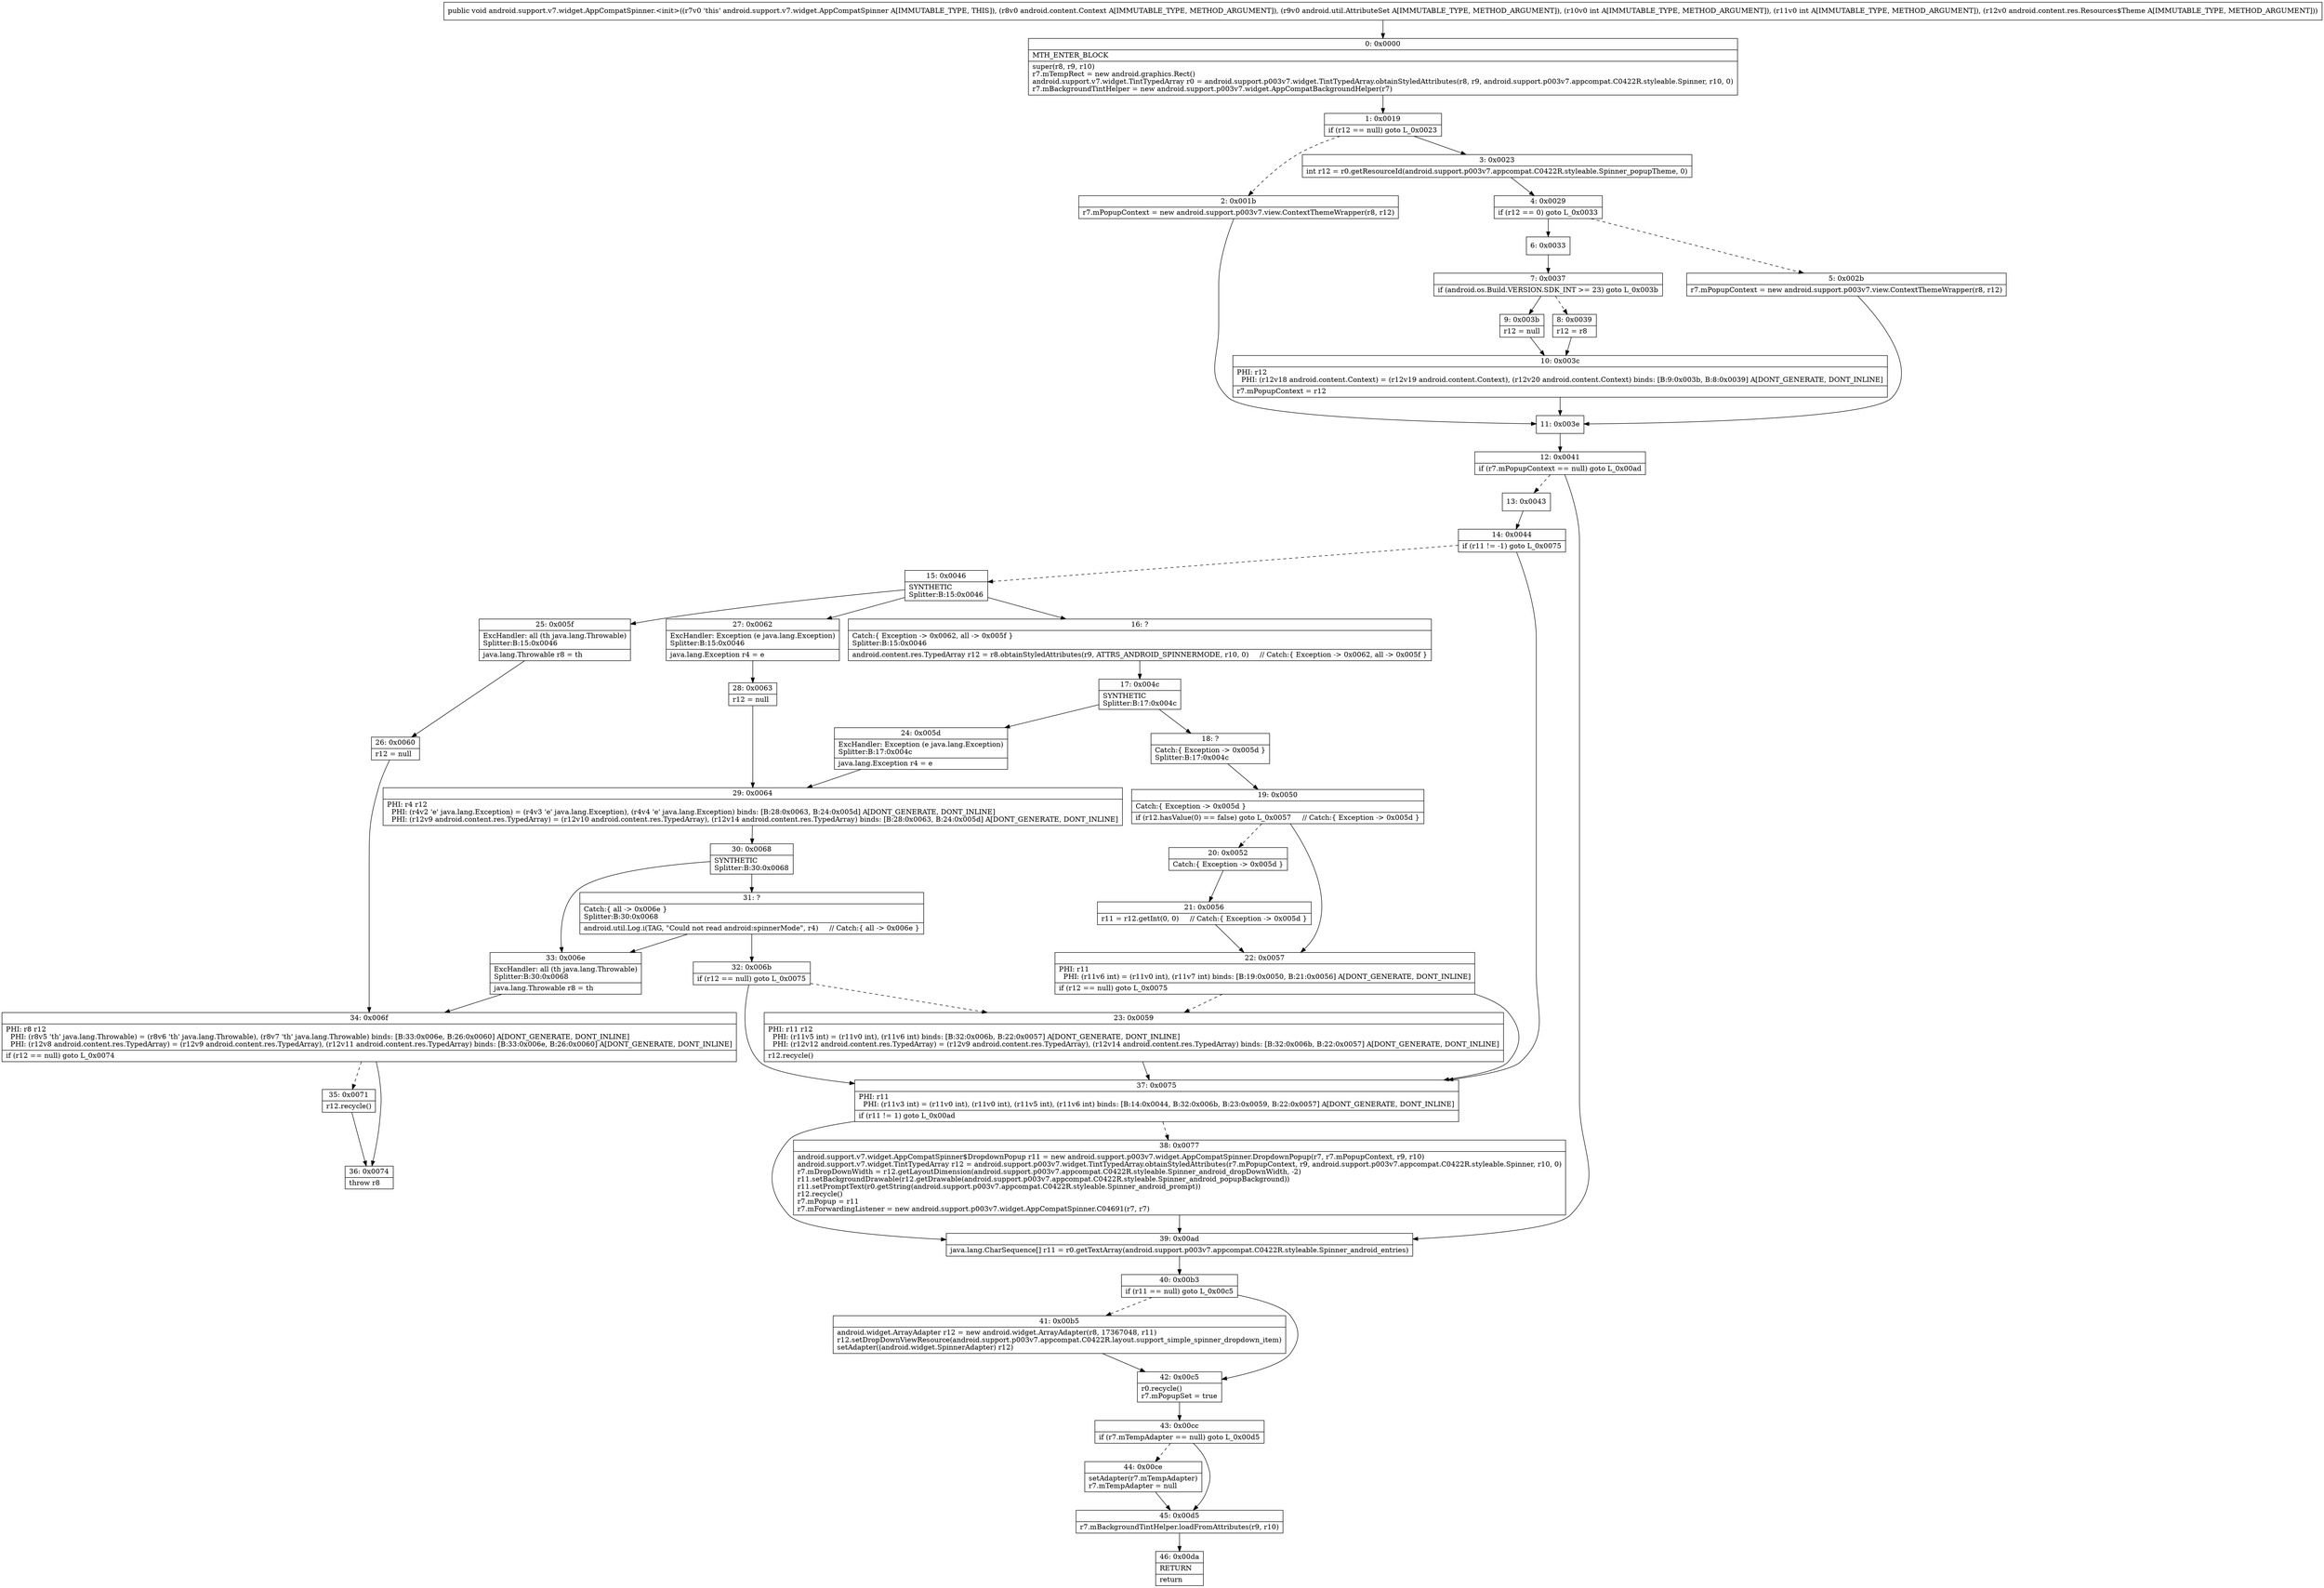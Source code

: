 digraph "CFG forandroid.support.v7.widget.AppCompatSpinner.\<init\>(Landroid\/content\/Context;Landroid\/util\/AttributeSet;IILandroid\/content\/res\/Resources$Theme;)V" {
Node_0 [shape=record,label="{0\:\ 0x0000|MTH_ENTER_BLOCK\l|super(r8, r9, r10)\lr7.mTempRect = new android.graphics.Rect()\landroid.support.v7.widget.TintTypedArray r0 = android.support.p003v7.widget.TintTypedArray.obtainStyledAttributes(r8, r9, android.support.p003v7.appcompat.C0422R.styleable.Spinner, r10, 0)\lr7.mBackgroundTintHelper = new android.support.p003v7.widget.AppCompatBackgroundHelper(r7)\l}"];
Node_1 [shape=record,label="{1\:\ 0x0019|if (r12 == null) goto L_0x0023\l}"];
Node_2 [shape=record,label="{2\:\ 0x001b|r7.mPopupContext = new android.support.p003v7.view.ContextThemeWrapper(r8, r12)\l}"];
Node_3 [shape=record,label="{3\:\ 0x0023|int r12 = r0.getResourceId(android.support.p003v7.appcompat.C0422R.styleable.Spinner_popupTheme, 0)\l}"];
Node_4 [shape=record,label="{4\:\ 0x0029|if (r12 == 0) goto L_0x0033\l}"];
Node_5 [shape=record,label="{5\:\ 0x002b|r7.mPopupContext = new android.support.p003v7.view.ContextThemeWrapper(r8, r12)\l}"];
Node_6 [shape=record,label="{6\:\ 0x0033}"];
Node_7 [shape=record,label="{7\:\ 0x0037|if (android.os.Build.VERSION.SDK_INT \>= 23) goto L_0x003b\l}"];
Node_8 [shape=record,label="{8\:\ 0x0039|r12 = r8\l}"];
Node_9 [shape=record,label="{9\:\ 0x003b|r12 = null\l}"];
Node_10 [shape=record,label="{10\:\ 0x003c|PHI: r12 \l  PHI: (r12v18 android.content.Context) = (r12v19 android.content.Context), (r12v20 android.content.Context) binds: [B:9:0x003b, B:8:0x0039] A[DONT_GENERATE, DONT_INLINE]\l|r7.mPopupContext = r12\l}"];
Node_11 [shape=record,label="{11\:\ 0x003e}"];
Node_12 [shape=record,label="{12\:\ 0x0041|if (r7.mPopupContext == null) goto L_0x00ad\l}"];
Node_13 [shape=record,label="{13\:\ 0x0043}"];
Node_14 [shape=record,label="{14\:\ 0x0044|if (r11 != \-1) goto L_0x0075\l}"];
Node_15 [shape=record,label="{15\:\ 0x0046|SYNTHETIC\lSplitter:B:15:0x0046\l}"];
Node_16 [shape=record,label="{16\:\ ?|Catch:\{ Exception \-\> 0x0062, all \-\> 0x005f \}\lSplitter:B:15:0x0046\l|android.content.res.TypedArray r12 = r8.obtainStyledAttributes(r9, ATTRS_ANDROID_SPINNERMODE, r10, 0)     \/\/ Catch:\{ Exception \-\> 0x0062, all \-\> 0x005f \}\l}"];
Node_17 [shape=record,label="{17\:\ 0x004c|SYNTHETIC\lSplitter:B:17:0x004c\l}"];
Node_18 [shape=record,label="{18\:\ ?|Catch:\{ Exception \-\> 0x005d \}\lSplitter:B:17:0x004c\l}"];
Node_19 [shape=record,label="{19\:\ 0x0050|Catch:\{ Exception \-\> 0x005d \}\l|if (r12.hasValue(0) == false) goto L_0x0057     \/\/ Catch:\{ Exception \-\> 0x005d \}\l}"];
Node_20 [shape=record,label="{20\:\ 0x0052|Catch:\{ Exception \-\> 0x005d \}\l}"];
Node_21 [shape=record,label="{21\:\ 0x0056|r11 = r12.getInt(0, 0)     \/\/ Catch:\{ Exception \-\> 0x005d \}\l}"];
Node_22 [shape=record,label="{22\:\ 0x0057|PHI: r11 \l  PHI: (r11v6 int) = (r11v0 int), (r11v7 int) binds: [B:19:0x0050, B:21:0x0056] A[DONT_GENERATE, DONT_INLINE]\l|if (r12 == null) goto L_0x0075\l}"];
Node_23 [shape=record,label="{23\:\ 0x0059|PHI: r11 r12 \l  PHI: (r11v5 int) = (r11v0 int), (r11v6 int) binds: [B:32:0x006b, B:22:0x0057] A[DONT_GENERATE, DONT_INLINE]\l  PHI: (r12v12 android.content.res.TypedArray) = (r12v9 android.content.res.TypedArray), (r12v14 android.content.res.TypedArray) binds: [B:32:0x006b, B:22:0x0057] A[DONT_GENERATE, DONT_INLINE]\l|r12.recycle()\l}"];
Node_24 [shape=record,label="{24\:\ 0x005d|ExcHandler: Exception (e java.lang.Exception)\lSplitter:B:17:0x004c\l|java.lang.Exception r4 = e\l}"];
Node_25 [shape=record,label="{25\:\ 0x005f|ExcHandler: all (th java.lang.Throwable)\lSplitter:B:15:0x0046\l|java.lang.Throwable r8 = th\l}"];
Node_26 [shape=record,label="{26\:\ 0x0060|r12 = null\l}"];
Node_27 [shape=record,label="{27\:\ 0x0062|ExcHandler: Exception (e java.lang.Exception)\lSplitter:B:15:0x0046\l|java.lang.Exception r4 = e\l}"];
Node_28 [shape=record,label="{28\:\ 0x0063|r12 = null\l}"];
Node_29 [shape=record,label="{29\:\ 0x0064|PHI: r4 r12 \l  PHI: (r4v2 'e' java.lang.Exception) = (r4v3 'e' java.lang.Exception), (r4v4 'e' java.lang.Exception) binds: [B:28:0x0063, B:24:0x005d] A[DONT_GENERATE, DONT_INLINE]\l  PHI: (r12v9 android.content.res.TypedArray) = (r12v10 android.content.res.TypedArray), (r12v14 android.content.res.TypedArray) binds: [B:28:0x0063, B:24:0x005d] A[DONT_GENERATE, DONT_INLINE]\l}"];
Node_30 [shape=record,label="{30\:\ 0x0068|SYNTHETIC\lSplitter:B:30:0x0068\l}"];
Node_31 [shape=record,label="{31\:\ ?|Catch:\{ all \-\> 0x006e \}\lSplitter:B:30:0x0068\l|android.util.Log.i(TAG, \"Could not read android:spinnerMode\", r4)     \/\/ Catch:\{ all \-\> 0x006e \}\l}"];
Node_32 [shape=record,label="{32\:\ 0x006b|if (r12 == null) goto L_0x0075\l}"];
Node_33 [shape=record,label="{33\:\ 0x006e|ExcHandler: all (th java.lang.Throwable)\lSplitter:B:30:0x0068\l|java.lang.Throwable r8 = th\l}"];
Node_34 [shape=record,label="{34\:\ 0x006f|PHI: r8 r12 \l  PHI: (r8v5 'th' java.lang.Throwable) = (r8v6 'th' java.lang.Throwable), (r8v7 'th' java.lang.Throwable) binds: [B:33:0x006e, B:26:0x0060] A[DONT_GENERATE, DONT_INLINE]\l  PHI: (r12v8 android.content.res.TypedArray) = (r12v9 android.content.res.TypedArray), (r12v11 android.content.res.TypedArray) binds: [B:33:0x006e, B:26:0x0060] A[DONT_GENERATE, DONT_INLINE]\l|if (r12 == null) goto L_0x0074\l}"];
Node_35 [shape=record,label="{35\:\ 0x0071|r12.recycle()\l}"];
Node_36 [shape=record,label="{36\:\ 0x0074|throw r8\l}"];
Node_37 [shape=record,label="{37\:\ 0x0075|PHI: r11 \l  PHI: (r11v3 int) = (r11v0 int), (r11v0 int), (r11v5 int), (r11v6 int) binds: [B:14:0x0044, B:32:0x006b, B:23:0x0059, B:22:0x0057] A[DONT_GENERATE, DONT_INLINE]\l|if (r11 != 1) goto L_0x00ad\l}"];
Node_38 [shape=record,label="{38\:\ 0x0077|android.support.v7.widget.AppCompatSpinner$DropdownPopup r11 = new android.support.p003v7.widget.AppCompatSpinner.DropdownPopup(r7, r7.mPopupContext, r9, r10)\landroid.support.v7.widget.TintTypedArray r12 = android.support.p003v7.widget.TintTypedArray.obtainStyledAttributes(r7.mPopupContext, r9, android.support.p003v7.appcompat.C0422R.styleable.Spinner, r10, 0)\lr7.mDropDownWidth = r12.getLayoutDimension(android.support.p003v7.appcompat.C0422R.styleable.Spinner_android_dropDownWidth, \-2)\lr11.setBackgroundDrawable(r12.getDrawable(android.support.p003v7.appcompat.C0422R.styleable.Spinner_android_popupBackground))\lr11.setPromptText(r0.getString(android.support.p003v7.appcompat.C0422R.styleable.Spinner_android_prompt))\lr12.recycle()\lr7.mPopup = r11\lr7.mForwardingListener = new android.support.p003v7.widget.AppCompatSpinner.C04691(r7, r7)\l}"];
Node_39 [shape=record,label="{39\:\ 0x00ad|java.lang.CharSequence[] r11 = r0.getTextArray(android.support.p003v7.appcompat.C0422R.styleable.Spinner_android_entries)\l}"];
Node_40 [shape=record,label="{40\:\ 0x00b3|if (r11 == null) goto L_0x00c5\l}"];
Node_41 [shape=record,label="{41\:\ 0x00b5|android.widget.ArrayAdapter r12 = new android.widget.ArrayAdapter(r8, 17367048, r11)\lr12.setDropDownViewResource(android.support.p003v7.appcompat.C0422R.layout.support_simple_spinner_dropdown_item)\lsetAdapter((android.widget.SpinnerAdapter) r12)\l}"];
Node_42 [shape=record,label="{42\:\ 0x00c5|r0.recycle()\lr7.mPopupSet = true\l}"];
Node_43 [shape=record,label="{43\:\ 0x00cc|if (r7.mTempAdapter == null) goto L_0x00d5\l}"];
Node_44 [shape=record,label="{44\:\ 0x00ce|setAdapter(r7.mTempAdapter)\lr7.mTempAdapter = null\l}"];
Node_45 [shape=record,label="{45\:\ 0x00d5|r7.mBackgroundTintHelper.loadFromAttributes(r9, r10)\l}"];
Node_46 [shape=record,label="{46\:\ 0x00da|RETURN\l|return\l}"];
MethodNode[shape=record,label="{public void android.support.v7.widget.AppCompatSpinner.\<init\>((r7v0 'this' android.support.v7.widget.AppCompatSpinner A[IMMUTABLE_TYPE, THIS]), (r8v0 android.content.Context A[IMMUTABLE_TYPE, METHOD_ARGUMENT]), (r9v0 android.util.AttributeSet A[IMMUTABLE_TYPE, METHOD_ARGUMENT]), (r10v0 int A[IMMUTABLE_TYPE, METHOD_ARGUMENT]), (r11v0 int A[IMMUTABLE_TYPE, METHOD_ARGUMENT]), (r12v0 android.content.res.Resources$Theme A[IMMUTABLE_TYPE, METHOD_ARGUMENT])) }"];
MethodNode -> Node_0;
Node_0 -> Node_1;
Node_1 -> Node_2[style=dashed];
Node_1 -> Node_3;
Node_2 -> Node_11;
Node_3 -> Node_4;
Node_4 -> Node_5[style=dashed];
Node_4 -> Node_6;
Node_5 -> Node_11;
Node_6 -> Node_7;
Node_7 -> Node_8[style=dashed];
Node_7 -> Node_9;
Node_8 -> Node_10;
Node_9 -> Node_10;
Node_10 -> Node_11;
Node_11 -> Node_12;
Node_12 -> Node_13[style=dashed];
Node_12 -> Node_39;
Node_13 -> Node_14;
Node_14 -> Node_15[style=dashed];
Node_14 -> Node_37;
Node_15 -> Node_16;
Node_15 -> Node_27;
Node_15 -> Node_25;
Node_16 -> Node_17;
Node_17 -> Node_18;
Node_17 -> Node_24;
Node_18 -> Node_19;
Node_19 -> Node_20[style=dashed];
Node_19 -> Node_22;
Node_20 -> Node_21;
Node_21 -> Node_22;
Node_22 -> Node_23[style=dashed];
Node_22 -> Node_37;
Node_23 -> Node_37;
Node_24 -> Node_29;
Node_25 -> Node_26;
Node_26 -> Node_34;
Node_27 -> Node_28;
Node_28 -> Node_29;
Node_29 -> Node_30;
Node_30 -> Node_31;
Node_30 -> Node_33;
Node_31 -> Node_32;
Node_31 -> Node_33;
Node_32 -> Node_37;
Node_32 -> Node_23[style=dashed];
Node_33 -> Node_34;
Node_34 -> Node_35[style=dashed];
Node_34 -> Node_36;
Node_35 -> Node_36;
Node_37 -> Node_38[style=dashed];
Node_37 -> Node_39;
Node_38 -> Node_39;
Node_39 -> Node_40;
Node_40 -> Node_41[style=dashed];
Node_40 -> Node_42;
Node_41 -> Node_42;
Node_42 -> Node_43;
Node_43 -> Node_44[style=dashed];
Node_43 -> Node_45;
Node_44 -> Node_45;
Node_45 -> Node_46;
}

